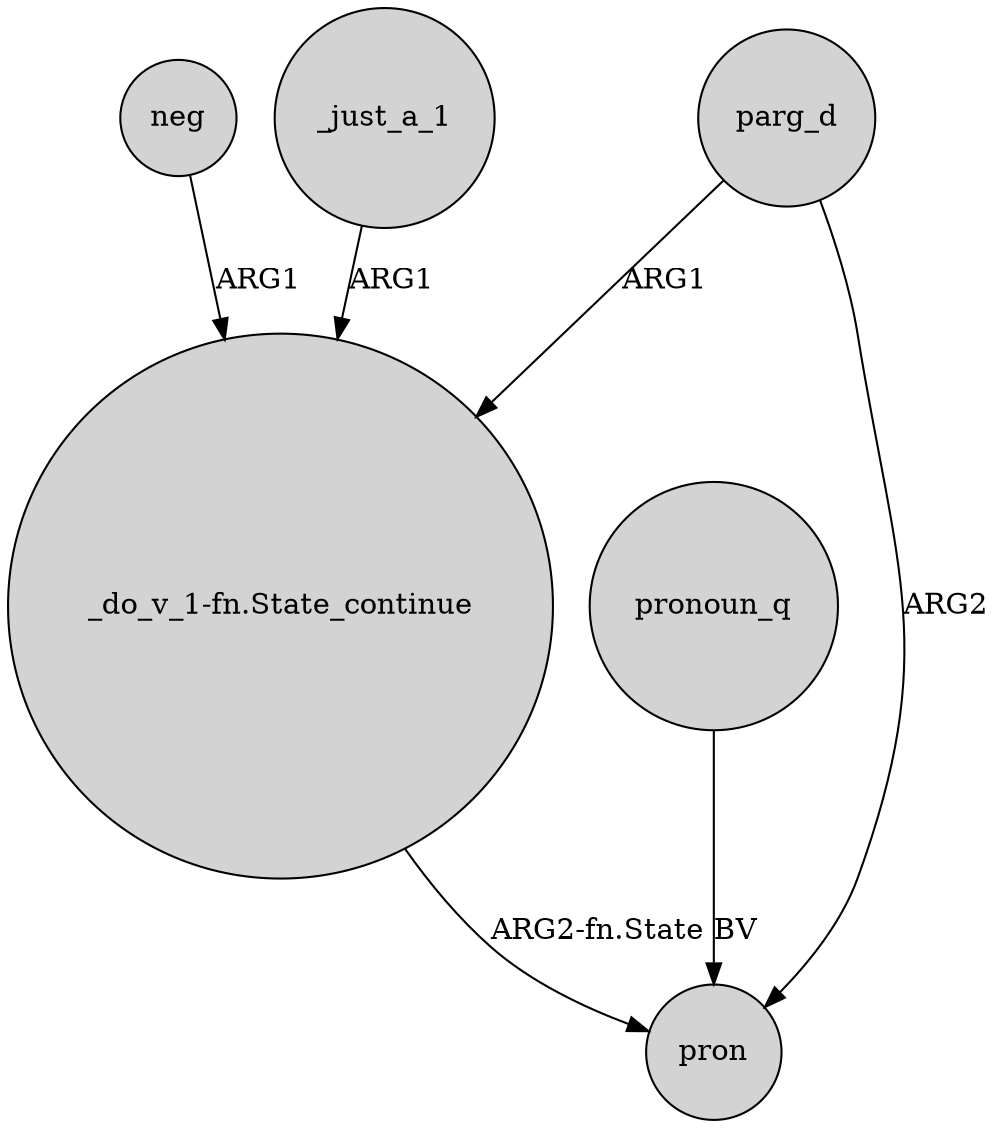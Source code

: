 digraph {
	node [shape=circle style=filled]
	neg -> "_do_v_1-fn.State_continue" [label=ARG1]
	"_do_v_1-fn.State_continue" -> pron [label="ARG2-fn.State"]
	pronoun_q -> pron [label=BV]
	parg_d -> "_do_v_1-fn.State_continue" [label=ARG1]
	_just_a_1 -> "_do_v_1-fn.State_continue" [label=ARG1]
	parg_d -> pron [label=ARG2]
}
